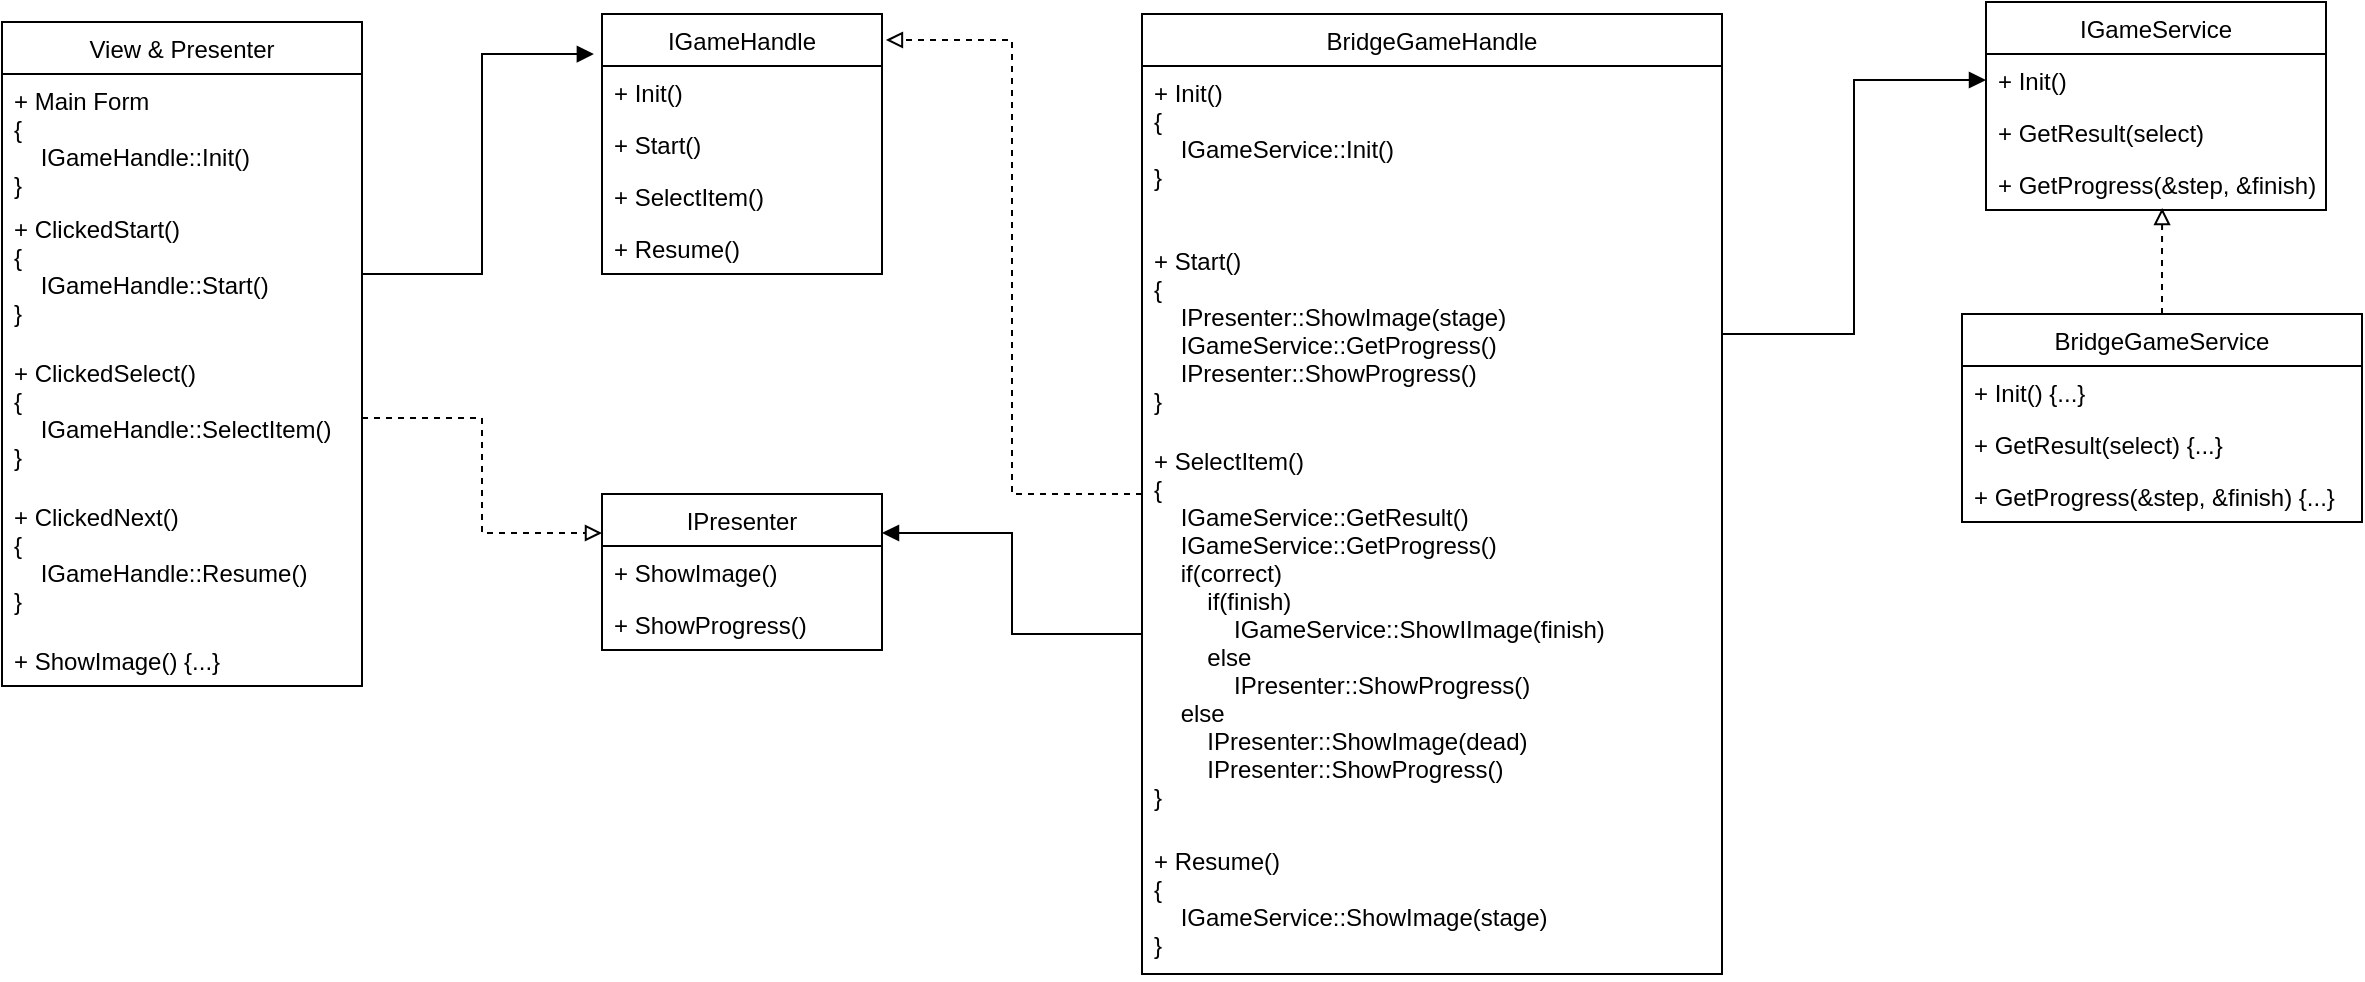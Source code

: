 <mxfile version="15.4.0" type="device"><diagram id="_xWJL6zXwoYvu-GnifIw" name="第 1 页"><mxGraphModel dx="1422" dy="822" grid="1" gridSize="10" guides="1" tooltips="1" connect="1" arrows="1" fold="1" page="1" pageScale="1" pageWidth="3300" pageHeight="2339" math="0" shadow="0"><root><mxCell id="0"/><mxCell id="1" parent="0"/><mxCell id="DX3MzsIL7yq8OhaDS6Wi-1" value="View &amp; Presenter" style="swimlane;fontStyle=0;childLayout=stackLayout;horizontal=1;startSize=26;fillColor=none;horizontalStack=0;resizeParent=1;resizeParentMax=0;resizeLast=0;collapsible=1;marginBottom=0;" vertex="1" parent="1"><mxGeometry x="120" y="200" width="180" height="332" as="geometry"/></mxCell><mxCell id="DX3MzsIL7yq8OhaDS6Wi-2" value="+ Main Form&#10;{&#10;    IGameHandle::Init()&#10;}" style="text;strokeColor=none;fillColor=none;align=left;verticalAlign=top;spacingLeft=4;spacingRight=4;overflow=hidden;rotatable=0;points=[[0,0.5],[1,0.5]];portConstraint=eastwest;" vertex="1" parent="DX3MzsIL7yq8OhaDS6Wi-1"><mxGeometry y="26" width="180" height="64" as="geometry"/></mxCell><mxCell id="DX3MzsIL7yq8OhaDS6Wi-3" value="+ ClickedStart()&#10;{&#10;&#9;    IGameHandle::Start()&#10;}" style="text;strokeColor=none;fillColor=none;align=left;verticalAlign=top;spacingLeft=4;spacingRight=4;overflow=hidden;rotatable=0;points=[[0,0.5],[1,0.5]];portConstraint=eastwest;" vertex="1" parent="DX3MzsIL7yq8OhaDS6Wi-1"><mxGeometry y="90" width="180" height="72" as="geometry"/></mxCell><mxCell id="DX3MzsIL7yq8OhaDS6Wi-33" value="+ ClickedSelect()&#10;{&#10;&#9;    IGameHandle::SelectItem()&#10;}" style="text;strokeColor=none;fillColor=none;align=left;verticalAlign=top;spacingLeft=4;spacingRight=4;overflow=hidden;rotatable=0;points=[[0,0.5],[1,0.5]];portConstraint=eastwest;" vertex="1" parent="DX3MzsIL7yq8OhaDS6Wi-1"><mxGeometry y="162" width="180" height="72" as="geometry"/></mxCell><mxCell id="DX3MzsIL7yq8OhaDS6Wi-34" value="+ ClickedNext()&#10;{&#10;&#9;    IGameHandle::Resume()&#10;}" style="text;strokeColor=none;fillColor=none;align=left;verticalAlign=top;spacingLeft=4;spacingRight=4;overflow=hidden;rotatable=0;points=[[0,0.5],[1,0.5]];portConstraint=eastwest;" vertex="1" parent="DX3MzsIL7yq8OhaDS6Wi-1"><mxGeometry y="234" width="180" height="72" as="geometry"/></mxCell><mxCell id="DX3MzsIL7yq8OhaDS6Wi-4" value="+ ShowImage() {...}" style="text;strokeColor=none;fillColor=none;align=left;verticalAlign=top;spacingLeft=4;spacingRight=4;overflow=hidden;rotatable=0;points=[[0,0.5],[1,0.5]];portConstraint=eastwest;" vertex="1" parent="DX3MzsIL7yq8OhaDS6Wi-1"><mxGeometry y="306" width="180" height="26" as="geometry"/></mxCell><mxCell id="DX3MzsIL7yq8OhaDS6Wi-5" value="IGameHandle" style="swimlane;fontStyle=0;childLayout=stackLayout;horizontal=1;startSize=26;fillColor=none;horizontalStack=0;resizeParent=1;resizeParentMax=0;resizeLast=0;collapsible=1;marginBottom=0;" vertex="1" parent="1"><mxGeometry x="420" y="196" width="140" height="130" as="geometry"/></mxCell><mxCell id="DX3MzsIL7yq8OhaDS6Wi-6" value="+ Init()" style="text;strokeColor=none;fillColor=none;align=left;verticalAlign=top;spacingLeft=4;spacingRight=4;overflow=hidden;rotatable=0;points=[[0,0.5],[1,0.5]];portConstraint=eastwest;" vertex="1" parent="DX3MzsIL7yq8OhaDS6Wi-5"><mxGeometry y="26" width="140" height="26" as="geometry"/></mxCell><mxCell id="DX3MzsIL7yq8OhaDS6Wi-18" value="+ Start()" style="text;strokeColor=none;fillColor=none;align=left;verticalAlign=top;spacingLeft=4;spacingRight=4;overflow=hidden;rotatable=0;points=[[0,0.5],[1,0.5]];portConstraint=eastwest;" vertex="1" parent="DX3MzsIL7yq8OhaDS6Wi-5"><mxGeometry y="52" width="140" height="26" as="geometry"/></mxCell><mxCell id="DX3MzsIL7yq8OhaDS6Wi-7" value="+ SelectItem()" style="text;strokeColor=none;fillColor=none;align=left;verticalAlign=top;spacingLeft=4;spacingRight=4;overflow=hidden;rotatable=0;points=[[0,0.5],[1,0.5]];portConstraint=eastwest;" vertex="1" parent="DX3MzsIL7yq8OhaDS6Wi-5"><mxGeometry y="78" width="140" height="26" as="geometry"/></mxCell><mxCell id="DX3MzsIL7yq8OhaDS6Wi-8" value="+ Resume()" style="text;strokeColor=none;fillColor=none;align=left;verticalAlign=top;spacingLeft=4;spacingRight=4;overflow=hidden;rotatable=0;points=[[0,0.5],[1,0.5]];portConstraint=eastwest;" vertex="1" parent="DX3MzsIL7yq8OhaDS6Wi-5"><mxGeometry y="104" width="140" height="26" as="geometry"/></mxCell><mxCell id="DX3MzsIL7yq8OhaDS6Wi-36" style="edgeStyle=orthogonalEdgeStyle;rounded=0;orthogonalLoop=1;jettySize=auto;html=1;entryX=1.014;entryY=0.1;entryDx=0;entryDy=0;entryPerimeter=0;dashed=1;endArrow=block;endFill=0;" edge="1" parent="1" source="DX3MzsIL7yq8OhaDS6Wi-9" target="DX3MzsIL7yq8OhaDS6Wi-5"><mxGeometry relative="1" as="geometry"/></mxCell><mxCell id="DX3MzsIL7yq8OhaDS6Wi-9" value="BridgeGameHandle" style="swimlane;fontStyle=0;align=center;verticalAlign=top;childLayout=stackLayout;horizontal=1;startSize=26;horizontalStack=0;resizeParent=1;resizeParentMax=0;resizeLast=0;collapsible=1;marginBottom=0;" vertex="1" parent="1"><mxGeometry x="690" y="196" width="290" height="480" as="geometry"/></mxCell><mxCell id="DX3MzsIL7yq8OhaDS6Wi-10" value="+ Init()&#10;{&#10;    IGameService::Init()&#10;}" style="text;strokeColor=none;fillColor=none;align=left;verticalAlign=top;spacingLeft=4;spacingRight=4;overflow=hidden;rotatable=0;points=[[0,0.5],[1,0.5]];portConstraint=eastwest;" vertex="1" parent="DX3MzsIL7yq8OhaDS6Wi-9"><mxGeometry y="26" width="290" height="84" as="geometry"/></mxCell><mxCell id="DX3MzsIL7yq8OhaDS6Wi-19" value="+ Start()&#10;{&#10;    IPresenter::ShowImage(stage)&#10;    IGameService::GetProgress()&#10;    IPresenter::ShowProgress()&#10;}" style="text;strokeColor=none;fillColor=none;align=left;verticalAlign=top;spacingLeft=4;spacingRight=4;overflow=hidden;rotatable=0;points=[[0,0.5],[1,0.5]];portConstraint=eastwest;" vertex="1" parent="DX3MzsIL7yq8OhaDS6Wi-9"><mxGeometry y="110" width="290" height="100" as="geometry"/></mxCell><mxCell id="DX3MzsIL7yq8OhaDS6Wi-22" value="+ SelectItem()&#10;{&#10;    IGameService::GetResult()&#10;    IGameService::GetProgress()&#10;    if(correct)&#10;        if(finish)&#10;            IGameService::ShowIImage(finish)&#10;        else&#10;            IPresenter::ShowProgress()&#10;    else&#10;        IPresenter::ShowImage(dead)&#10;        IPresenter::ShowProgress()&#10;}" style="text;strokeColor=none;fillColor=none;align=left;verticalAlign=top;spacingLeft=4;spacingRight=4;overflow=hidden;rotatable=0;points=[[0,0.5],[1,0.5]];portConstraint=eastwest;" vertex="1" parent="DX3MzsIL7yq8OhaDS6Wi-9"><mxGeometry y="210" width="290" height="200" as="geometry"/></mxCell><mxCell id="DX3MzsIL7yq8OhaDS6Wi-26" value="+ Resume()&#10;{&#10;    IGameService::ShowImage(stage)&#10;}" style="text;strokeColor=none;fillColor=none;align=left;verticalAlign=top;spacingLeft=4;spacingRight=4;overflow=hidden;rotatable=0;points=[[0,0.5],[1,0.5]];portConstraint=eastwest;" vertex="1" parent="DX3MzsIL7yq8OhaDS6Wi-9"><mxGeometry y="410" width="290" height="70" as="geometry"/></mxCell><mxCell id="DX3MzsIL7yq8OhaDS6Wi-11" value="IGameService" style="swimlane;fontStyle=0;childLayout=stackLayout;horizontal=1;startSize=26;fillColor=none;horizontalStack=0;resizeParent=1;resizeParentMax=0;resizeLast=0;collapsible=1;marginBottom=0;" vertex="1" parent="1"><mxGeometry x="1112" y="190" width="170" height="104" as="geometry"/></mxCell><mxCell id="DX3MzsIL7yq8OhaDS6Wi-17" value="+ Init()" style="text;strokeColor=none;fillColor=none;align=left;verticalAlign=top;spacingLeft=4;spacingRight=4;overflow=hidden;rotatable=0;points=[[0,0.5],[1,0.5]];portConstraint=eastwest;" vertex="1" parent="DX3MzsIL7yq8OhaDS6Wi-11"><mxGeometry y="26" width="170" height="26" as="geometry"/></mxCell><mxCell id="DX3MzsIL7yq8OhaDS6Wi-12" value="+ GetResult(select)" style="text;strokeColor=none;fillColor=none;align=left;verticalAlign=top;spacingLeft=4;spacingRight=4;overflow=hidden;rotatable=0;points=[[0,0.5],[1,0.5]];portConstraint=eastwest;" vertex="1" parent="DX3MzsIL7yq8OhaDS6Wi-11"><mxGeometry y="52" width="170" height="26" as="geometry"/></mxCell><mxCell id="DX3MzsIL7yq8OhaDS6Wi-23" value="+ GetProgress(&amp;step, &amp;finish)" style="text;strokeColor=none;fillColor=none;align=left;verticalAlign=top;spacingLeft=4;spacingRight=4;overflow=hidden;rotatable=0;points=[[0,0.5],[1,0.5]];portConstraint=eastwest;" vertex="1" parent="DX3MzsIL7yq8OhaDS6Wi-11"><mxGeometry y="78" width="170" height="26" as="geometry"/></mxCell><mxCell id="DX3MzsIL7yq8OhaDS6Wi-20" value="IPresenter" style="swimlane;fontStyle=0;childLayout=stackLayout;horizontal=1;startSize=26;fillColor=none;horizontalStack=0;resizeParent=1;resizeParentMax=0;resizeLast=0;collapsible=1;marginBottom=0;" vertex="1" parent="1"><mxGeometry x="420" y="436" width="140" height="78" as="geometry"/></mxCell><mxCell id="DX3MzsIL7yq8OhaDS6Wi-21" value="+ ShowImage()" style="text;strokeColor=none;fillColor=none;align=left;verticalAlign=top;spacingLeft=4;spacingRight=4;overflow=hidden;rotatable=0;points=[[0,0.5],[1,0.5]];portConstraint=eastwest;" vertex="1" parent="DX3MzsIL7yq8OhaDS6Wi-20"><mxGeometry y="26" width="140" height="26" as="geometry"/></mxCell><mxCell id="DX3MzsIL7yq8OhaDS6Wi-24" value="+ ShowProgress()" style="text;strokeColor=none;fillColor=none;align=left;verticalAlign=top;spacingLeft=4;spacingRight=4;overflow=hidden;rotatable=0;points=[[0,0.5],[1,0.5]];portConstraint=eastwest;" vertex="1" parent="DX3MzsIL7yq8OhaDS6Wi-20"><mxGeometry y="52" width="140" height="26" as="geometry"/></mxCell><mxCell id="DX3MzsIL7yq8OhaDS6Wi-38" style="edgeStyle=orthogonalEdgeStyle;rounded=0;orthogonalLoop=1;jettySize=auto;html=1;exitX=0.5;exitY=0;exitDx=0;exitDy=0;entryX=0.518;entryY=0.962;entryDx=0;entryDy=0;entryPerimeter=0;dashed=1;endArrow=block;endFill=0;" edge="1" parent="1" source="DX3MzsIL7yq8OhaDS6Wi-28" target="DX3MzsIL7yq8OhaDS6Wi-23"><mxGeometry relative="1" as="geometry"/></mxCell><mxCell id="DX3MzsIL7yq8OhaDS6Wi-28" value="BridgeGameService" style="swimlane;fontStyle=0;childLayout=stackLayout;horizontal=1;startSize=26;fillColor=none;horizontalStack=0;resizeParent=1;resizeParentMax=0;resizeLast=0;collapsible=1;marginBottom=0;" vertex="1" parent="1"><mxGeometry x="1100" y="346" width="200" height="104" as="geometry"/></mxCell><mxCell id="DX3MzsIL7yq8OhaDS6Wi-29" value="+ Init() {...}" style="text;strokeColor=none;fillColor=none;align=left;verticalAlign=top;spacingLeft=4;spacingRight=4;overflow=hidden;rotatable=0;points=[[0,0.5],[1,0.5]];portConstraint=eastwest;" vertex="1" parent="DX3MzsIL7yq8OhaDS6Wi-28"><mxGeometry y="26" width="200" height="26" as="geometry"/></mxCell><mxCell id="DX3MzsIL7yq8OhaDS6Wi-30" value="+ GetResult(select) {...}" style="text;strokeColor=none;fillColor=none;align=left;verticalAlign=top;spacingLeft=4;spacingRight=4;overflow=hidden;rotatable=0;points=[[0,0.5],[1,0.5]];portConstraint=eastwest;" vertex="1" parent="DX3MzsIL7yq8OhaDS6Wi-28"><mxGeometry y="52" width="200" height="26" as="geometry"/></mxCell><mxCell id="DX3MzsIL7yq8OhaDS6Wi-31" value="+ GetProgress(&amp;step, &amp;finish) {...}" style="text;strokeColor=none;fillColor=none;align=left;verticalAlign=top;spacingLeft=4;spacingRight=4;overflow=hidden;rotatable=0;points=[[0,0.5],[1,0.5]];portConstraint=eastwest;" vertex="1" parent="DX3MzsIL7yq8OhaDS6Wi-28"><mxGeometry y="78" width="200" height="26" as="geometry"/></mxCell><mxCell id="DX3MzsIL7yq8OhaDS6Wi-32" style="edgeStyle=orthogonalEdgeStyle;rounded=0;orthogonalLoop=1;jettySize=auto;html=1;entryX=-0.029;entryY=0.154;entryDx=0;entryDy=0;entryPerimeter=0;endArrow=block;endFill=1;" edge="1" parent="1" source="DX3MzsIL7yq8OhaDS6Wi-3" target="DX3MzsIL7yq8OhaDS6Wi-5"><mxGeometry relative="1" as="geometry"/></mxCell><mxCell id="DX3MzsIL7yq8OhaDS6Wi-35" style="edgeStyle=orthogonalEdgeStyle;rounded=0;orthogonalLoop=1;jettySize=auto;html=1;exitX=1;exitY=0.5;exitDx=0;exitDy=0;entryX=0;entryY=0.25;entryDx=0;entryDy=0;dashed=1;endArrow=block;endFill=0;" edge="1" parent="1" source="DX3MzsIL7yq8OhaDS6Wi-33" target="DX3MzsIL7yq8OhaDS6Wi-20"><mxGeometry relative="1" as="geometry"/></mxCell><mxCell id="DX3MzsIL7yq8OhaDS6Wi-39" style="edgeStyle=orthogonalEdgeStyle;rounded=0;orthogonalLoop=1;jettySize=auto;html=1;exitX=0;exitY=0.5;exitDx=0;exitDy=0;entryX=1;entryY=0.25;entryDx=0;entryDy=0;endArrow=block;endFill=1;" edge="1" parent="1" source="DX3MzsIL7yq8OhaDS6Wi-22" target="DX3MzsIL7yq8OhaDS6Wi-20"><mxGeometry relative="1" as="geometry"/></mxCell><mxCell id="DX3MzsIL7yq8OhaDS6Wi-41" style="edgeStyle=orthogonalEdgeStyle;rounded=0;orthogonalLoop=1;jettySize=auto;html=1;exitX=1;exitY=0.5;exitDx=0;exitDy=0;entryX=0;entryY=0.5;entryDx=0;entryDy=0;endArrow=block;endFill=1;" edge="1" parent="1" source="DX3MzsIL7yq8OhaDS6Wi-19" target="DX3MzsIL7yq8OhaDS6Wi-17"><mxGeometry relative="1" as="geometry"/></mxCell></root></mxGraphModel></diagram></mxfile>